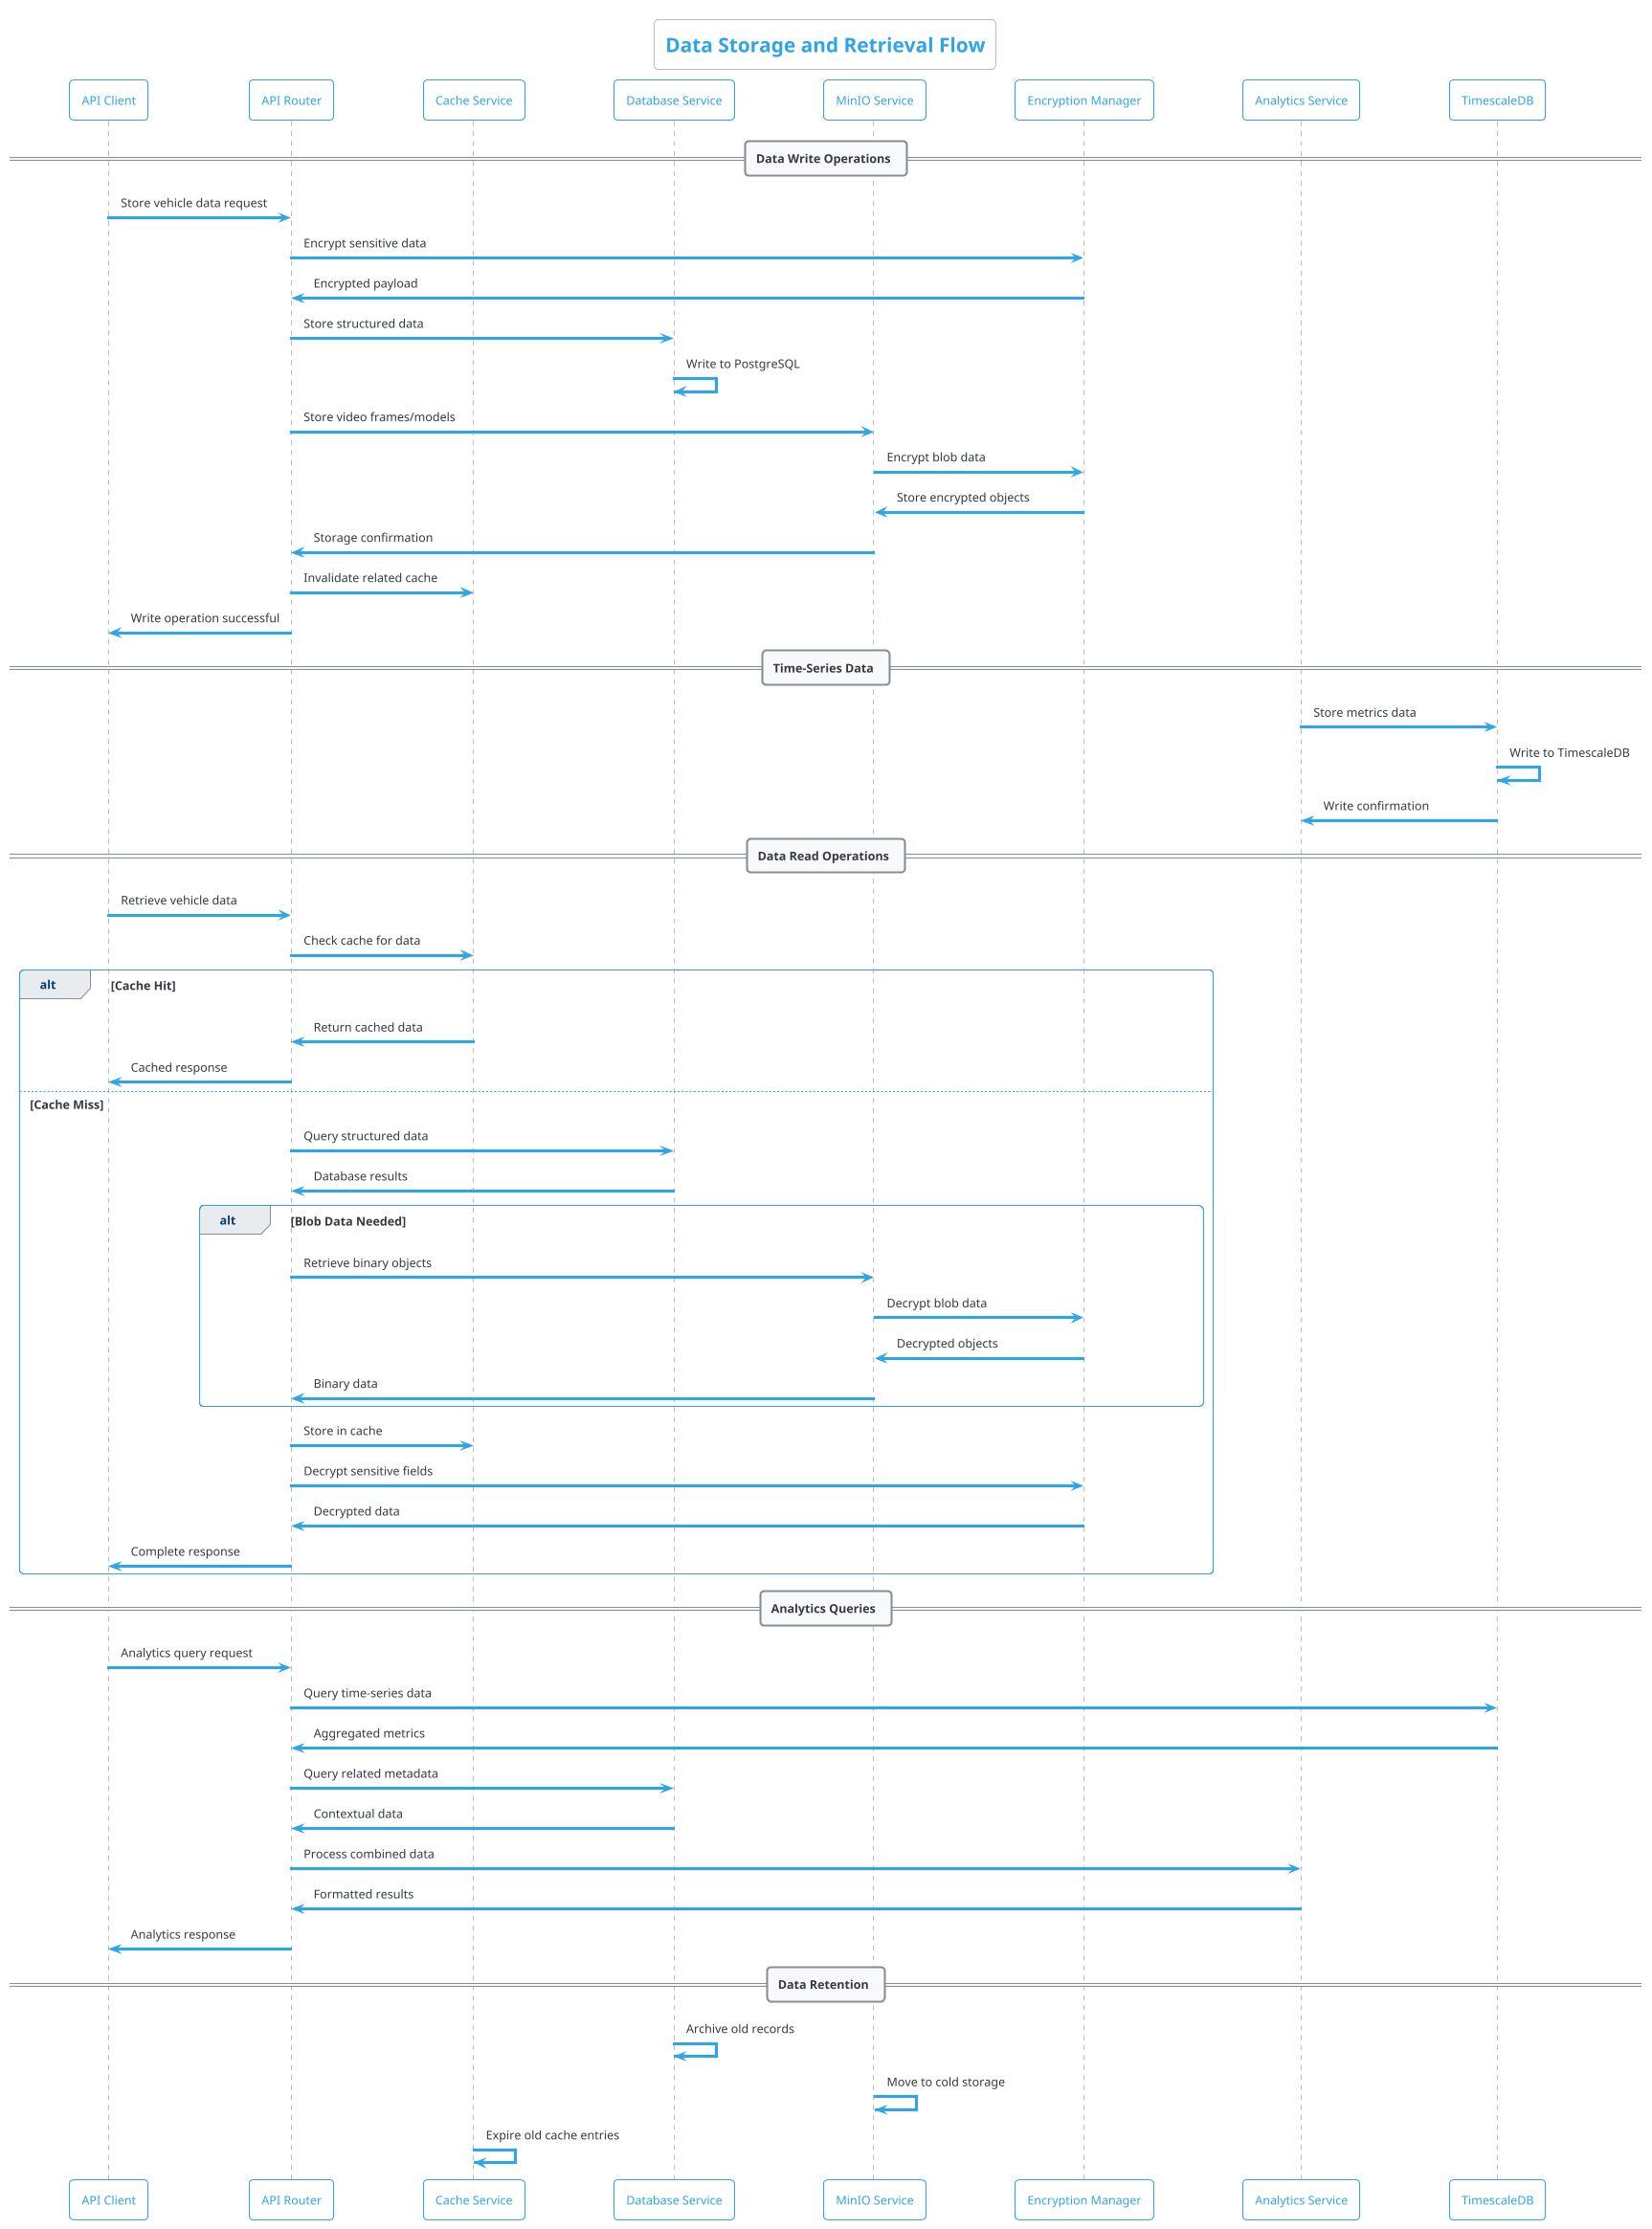 @startuml Data Storage and Retrieval Flow
!theme cerulean-outline
title Data Storage and Retrieval Flow

participant "API Client" as Client
participant "API Router" as Router
participant "Cache Service" as Cache
participant "Database Service" as DB
participant "MinIO Service" as Storage
participant "Encryption Manager" as Crypto
participant "Analytics Service" as Analytics
participant "TimescaleDB" as TimeSeries

== Data Write Operations ==
Client -> Router: Store vehicle data request
Router -> Crypto: Encrypt sensitive data
Crypto -> Router: Encrypted payload
Router -> DB: Store structured data
DB -> DB: Write to PostgreSQL
Router -> Storage: Store video frames/models
Storage -> Crypto: Encrypt blob data
Crypto -> Storage: Store encrypted objects
Storage -> Router: Storage confirmation
Router -> Cache: Invalidate related cache
Router -> Client: Write operation successful

== Time-Series Data ==
Analytics -> TimeSeries: Store metrics data
TimeSeries -> TimeSeries: Write to TimescaleDB
TimeSeries -> Analytics: Write confirmation

== Data Read Operations ==
Client -> Router: Retrieve vehicle data
Router -> Cache: Check cache for data
alt Cache Hit
    Cache -> Router: Return cached data
    Router -> Client: Cached response
else Cache Miss
    Router -> DB: Query structured data
    DB -> Router: Database results
    alt Blob Data Needed
        Router -> Storage: Retrieve binary objects
        Storage -> Crypto: Decrypt blob data
        Crypto -> Storage: Decrypted objects
        Storage -> Router: Binary data
    end
    Router -> Cache: Store in cache
    Router -> Crypto: Decrypt sensitive fields
    Crypto -> Router: Decrypted data
    Router -> Client: Complete response
end

== Analytics Queries ==
Client -> Router: Analytics query request
Router -> TimeSeries: Query time-series data
TimeSeries -> Router: Aggregated metrics
Router -> DB: Query related metadata
DB -> Router: Contextual data
Router -> Analytics: Process combined data
Analytics -> Router: Formatted results
Router -> Client: Analytics response

== Data Retention ==
DB -> DB: Archive old records
Storage -> Storage: Move to cold storage
Cache -> Cache: Expire old cache entries

@enduml